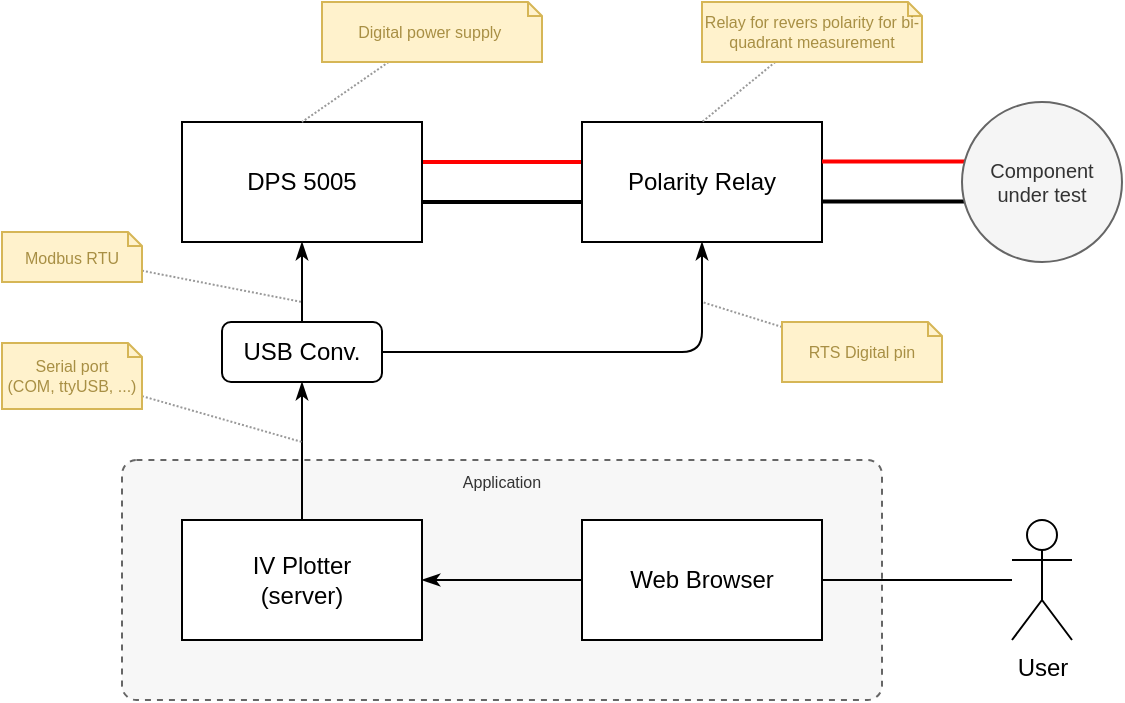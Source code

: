 <mxfile version="12.0.2" pages="1"><diagram id="U3FaQ9JJVjtKaPCdUQXx" name="Page-1"><mxGraphModel dx="805" dy="514" grid="1" gridSize="10" guides="1" tooltips="1" connect="1" arrows="1" fold="1" page="1" pageScale="1" pageWidth="827" pageHeight="1169" math="0" shadow="0"><root><mxCell id="0"/><mxCell id="1" parent="0"/><mxCell id="f7ci4-I1HlzuL_GG-mMK-22" value="Application" style="rounded=1;whiteSpace=wrap;html=1;arcSize=6;fillColor=#F7F7F7;strokeColor=#666666;fontColor=#333333;verticalAlign=top;fontSize=8;dashed=1;" vertex="1" parent="1"><mxGeometry x="210" y="339" width="380" height="120" as="geometry"/></mxCell><mxCell id="f7ci4-I1HlzuL_GG-mMK-4" value="" style="edgeStyle=orthogonalEdgeStyle;rounded=0;orthogonalLoop=1;jettySize=auto;html=1;endArrow=none;endFill=0;fillColor=#f8cecc;strokeColor=#FF0000;strokeWidth=2;" edge="1" parent="1" source="f7ci4-I1HlzuL_GG-mMK-2" target="f7ci4-I1HlzuL_GG-mMK-3"><mxGeometry relative="1" as="geometry"><Array as="points"><mxPoint x="410" y="190"/><mxPoint x="410" y="190"/></Array></mxGeometry></mxCell><mxCell id="f7ci4-I1HlzuL_GG-mMK-2" value="Polarity Relay" style="rounded=0;whiteSpace=wrap;html=1;" vertex="1" parent="1"><mxGeometry x="440" y="170" width="120" height="60" as="geometry"/></mxCell><mxCell id="f7ci4-I1HlzuL_GG-mMK-3" value="DPS 5005" style="rounded=0;whiteSpace=wrap;html=1;" vertex="1" parent="1"><mxGeometry x="240" y="170" width="120" height="60" as="geometry"/></mxCell><mxCell id="f7ci4-I1HlzuL_GG-mMK-5" value="" style="edgeStyle=orthogonalEdgeStyle;rounded=0;orthogonalLoop=1;jettySize=auto;html=1;endArrow=none;endFill=0;fillColor=#f5f5f5;strokeColor=#000000;strokeWidth=2;" edge="1" parent="1" source="f7ci4-I1HlzuL_GG-mMK-2" target="f7ci4-I1HlzuL_GG-mMK-3"><mxGeometry relative="1" as="geometry"><mxPoint x="440" y="189.69" as="sourcePoint"/><mxPoint x="360" y="189.69" as="targetPoint"/><Array as="points"><mxPoint x="420" y="210"/><mxPoint x="420" y="210"/></Array></mxGeometry></mxCell><mxCell id="f7ci4-I1HlzuL_GG-mMK-7" value="" style="edgeStyle=orthogonalEdgeStyle;rounded=0;orthogonalLoop=1;jettySize=auto;html=1;endArrow=none;endFill=0;fillColor=#f8cecc;strokeColor=#FF0000;strokeWidth=2;" edge="1" parent="1"><mxGeometry relative="1" as="geometry"><mxPoint x="640" y="189.786" as="sourcePoint"/><mxPoint x="560" y="189.786" as="targetPoint"/><Array as="points"><mxPoint x="610" y="189.5"/><mxPoint x="610" y="189.5"/></Array></mxGeometry></mxCell><mxCell id="f7ci4-I1HlzuL_GG-mMK-8" value="" style="edgeStyle=orthogonalEdgeStyle;rounded=0;orthogonalLoop=1;jettySize=auto;html=1;endArrow=none;endFill=0;fillColor=#f5f5f5;strokeColor=#000000;strokeWidth=2;" edge="1" parent="1"><mxGeometry relative="1" as="geometry"><mxPoint x="640" y="209.786" as="sourcePoint"/><mxPoint x="560" y="209.786" as="targetPoint"/><Array as="points"><mxPoint x="620" y="209.5"/><mxPoint x="620" y="209.5"/></Array></mxGeometry></mxCell><mxCell id="f7ci4-I1HlzuL_GG-mMK-6" value="Component under test" style="ellipse;whiteSpace=wrap;html=1;aspect=fixed;fillColor=#f5f5f5;strokeColor=#666666;fontColor=#333333;fontSize=10;fontStyle=0" vertex="1" parent="1"><mxGeometry x="630" y="160" width="80" height="80" as="geometry"/></mxCell><mxCell id="f7ci4-I1HlzuL_GG-mMK-10" value="" style="edgeStyle=orthogonalEdgeStyle;rounded=0;orthogonalLoop=1;jettySize=auto;html=1;endArrow=classicThin;endFill=1;strokeWidth=1;" edge="1" parent="1" source="f7ci4-I1HlzuL_GG-mMK-9" target="f7ci4-I1HlzuL_GG-mMK-3"><mxGeometry relative="1" as="geometry"/></mxCell><mxCell id="f7ci4-I1HlzuL_GG-mMK-11" style="edgeStyle=orthogonalEdgeStyle;rounded=1;orthogonalLoop=1;jettySize=auto;html=1;endArrow=classicThin;endFill=1;strokeWidth=1;" edge="1" parent="1" source="f7ci4-I1HlzuL_GG-mMK-9" target="f7ci4-I1HlzuL_GG-mMK-2"><mxGeometry relative="1" as="geometry"/></mxCell><mxCell id="f7ci4-I1HlzuL_GG-mMK-9" value="USB Conv." style="rounded=1;whiteSpace=wrap;html=1;" vertex="1" parent="1"><mxGeometry x="260" y="270" width="80" height="30" as="geometry"/></mxCell><mxCell id="f7ci4-I1HlzuL_GG-mMK-13" value="" style="edgeStyle=orthogonalEdgeStyle;rounded=0;orthogonalLoop=1;jettySize=auto;html=1;endArrow=classicThin;endFill=1;strokeWidth=1;" edge="1" parent="1" source="f7ci4-I1HlzuL_GG-mMK-12" target="f7ci4-I1HlzuL_GG-mMK-9"><mxGeometry relative="1" as="geometry"/></mxCell><mxCell id="f7ci4-I1HlzuL_GG-mMK-12" value="IV Plotter&lt;br&gt;(server)" style="rounded=0;whiteSpace=wrap;html=1;" vertex="1" parent="1"><mxGeometry x="240" y="369" width="120" height="60" as="geometry"/></mxCell><mxCell id="f7ci4-I1HlzuL_GG-mMK-21" style="edgeStyle=orthogonalEdgeStyle;rounded=0;orthogonalLoop=1;jettySize=auto;html=1;endArrow=classicThin;endFill=1;strokeWidth=1;" edge="1" parent="1" source="f7ci4-I1HlzuL_GG-mMK-14" target="f7ci4-I1HlzuL_GG-mMK-12"><mxGeometry relative="1" as="geometry"/></mxCell><mxCell id="f7ci4-I1HlzuL_GG-mMK-14" value="Web Browser" style="rounded=0;whiteSpace=wrap;html=1;" vertex="1" parent="1"><mxGeometry x="440" y="369" width="120" height="60" as="geometry"/></mxCell><mxCell id="f7ci4-I1HlzuL_GG-mMK-20" style="edgeStyle=orthogonalEdgeStyle;rounded=0;orthogonalLoop=1;jettySize=auto;html=1;endArrow=none;endFill=0;strokeWidth=1;" edge="1" parent="1" source="f7ci4-I1HlzuL_GG-mMK-17" target="f7ci4-I1HlzuL_GG-mMK-14"><mxGeometry relative="1" as="geometry"/></mxCell><mxCell id="f7ci4-I1HlzuL_GG-mMK-17" value="User" style="shape=umlActor;verticalLabelPosition=bottom;labelBackgroundColor=#ffffff;verticalAlign=top;html=1;outlineConnect=0;" vertex="1" parent="1"><mxGeometry x="655" y="369" width="30" height="60" as="geometry"/></mxCell><mxCell id="f7ci4-I1HlzuL_GG-mMK-27" style="rounded=1;orthogonalLoop=1;jettySize=auto;html=1;entryX=0.5;entryY=0;entryDx=0;entryDy=0;endArrow=none;endFill=0;strokeWidth=1;fontSize=8;fontColor=#A88F44;dashed=1;dashPattern=1 1;strokeColor=#999999;" edge="1" parent="1" source="f7ci4-I1HlzuL_GG-mMK-26" target="f7ci4-I1HlzuL_GG-mMK-3"><mxGeometry relative="1" as="geometry"/></mxCell><mxCell id="f7ci4-I1HlzuL_GG-mMK-26" value="Digital power supply&amp;nbsp;" style="shape=note;strokeWidth=1;fontSize=8;size=7;whiteSpace=wrap;html=1;fillColor=#fff2cc;strokeColor=#d6b656;fontColor=#A88F44;" vertex="1" parent="1"><mxGeometry x="310" y="110" width="110" height="30" as="geometry"/></mxCell><mxCell id="f7ci4-I1HlzuL_GG-mMK-29" style="edgeStyle=none;rounded=1;orthogonalLoop=1;jettySize=auto;html=1;dashed=1;dashPattern=1 1;endArrow=none;endFill=0;strokeColor=#999999;strokeWidth=1;fontSize=8;fontColor=#A88F44;entryX=0.5;entryY=0;entryDx=0;entryDy=0;" edge="1" parent="1" source="f7ci4-I1HlzuL_GG-mMK-28" target="f7ci4-I1HlzuL_GG-mMK-2"><mxGeometry relative="1" as="geometry"/></mxCell><mxCell id="f7ci4-I1HlzuL_GG-mMK-28" value="Relay for revers polarity for bi-quadrant measurement" style="shape=note;strokeWidth=1;fontSize=8;size=7;whiteSpace=wrap;html=1;fillColor=#fff2cc;strokeColor=#d6b656;fontColor=#A88F44;" vertex="1" parent="1"><mxGeometry x="500" y="110" width="110" height="30" as="geometry"/></mxCell><mxCell id="f7ci4-I1HlzuL_GG-mMK-32" style="edgeStyle=none;rounded=1;orthogonalLoop=1;jettySize=auto;html=1;dashed=1;dashPattern=1 1;endArrow=none;endFill=0;strokeColor=#999999;strokeWidth=1;fontSize=10;fontColor=#A88F44;" edge="1" parent="1" source="f7ci4-I1HlzuL_GG-mMK-31"><mxGeometry relative="1" as="geometry"><mxPoint x="300" y="260" as="targetPoint"/></mxGeometry></mxCell><mxCell id="f7ci4-I1HlzuL_GG-mMK-31" value="Modbus RTU" style="shape=note;strokeWidth=1;fontSize=8;size=7;whiteSpace=wrap;html=1;fillColor=#fff2cc;strokeColor=#d6b656;fontColor=#A88F44;" vertex="1" parent="1"><mxGeometry x="150" y="225" width="70" height="25" as="geometry"/></mxCell><mxCell id="f7ci4-I1HlzuL_GG-mMK-34" style="edgeStyle=none;rounded=1;orthogonalLoop=1;jettySize=auto;html=1;dashed=1;dashPattern=1 1;endArrow=none;endFill=0;strokeColor=#999999;strokeWidth=1;fontSize=10;fontColor=#A88F44;" edge="1" parent="1" source="f7ci4-I1HlzuL_GG-mMK-33"><mxGeometry relative="1" as="geometry"><mxPoint x="500" y="260" as="targetPoint"/></mxGeometry></mxCell><mxCell id="f7ci4-I1HlzuL_GG-mMK-33" value="RTS Digital pin" style="shape=note;strokeWidth=1;fontSize=8;size=7;whiteSpace=wrap;html=1;fillColor=#fff2cc;strokeColor=#d6b656;fontColor=#A88F44;" vertex="1" parent="1"><mxGeometry x="540" y="270" width="80" height="30" as="geometry"/></mxCell><mxCell id="f7ci4-I1HlzuL_GG-mMK-36" style="edgeStyle=none;rounded=1;orthogonalLoop=1;jettySize=auto;html=1;dashed=1;dashPattern=1 1;endArrow=none;endFill=0;strokeColor=#999999;strokeWidth=1;fontSize=10;fontColor=#A88F44;" edge="1" parent="1" source="f7ci4-I1HlzuL_GG-mMK-35"><mxGeometry relative="1" as="geometry"><mxPoint x="300" y="330" as="targetPoint"/></mxGeometry></mxCell><mxCell id="f7ci4-I1HlzuL_GG-mMK-35" value="Serial port&lt;br&gt;(COM, ttyUSB, ...)" style="shape=note;strokeWidth=1;fontSize=8;size=7;whiteSpace=wrap;html=1;fillColor=#fff2cc;strokeColor=#d6b656;fontColor=#A88F44;" vertex="1" parent="1"><mxGeometry x="150" y="280.5" width="70" height="33" as="geometry"/></mxCell></root></mxGraphModel></diagram></mxfile>